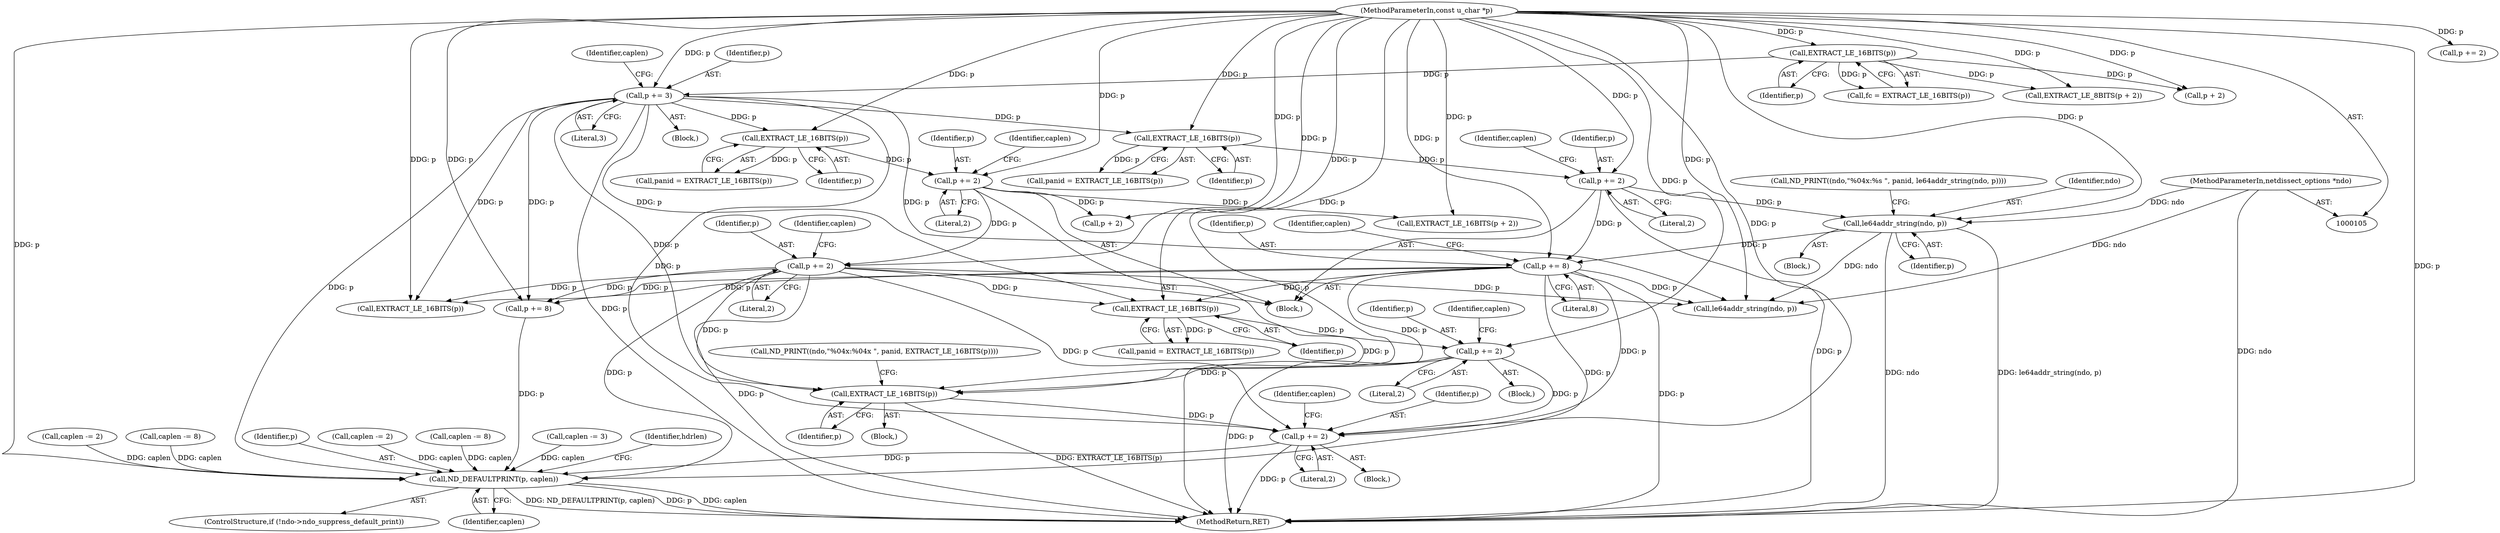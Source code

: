 digraph "0_tcpdump_8512734883227c11568bb35da1d48b9f8466f43f@pointer" {
"1000415" [label="(Call,EXTRACT_LE_16BITS(p))"];
"1000259" [label="(Call,p += 2)"];
"1000224" [label="(Call,p += 2)"];
"1000222" [label="(Call,EXTRACT_LE_16BITS(p))"];
"1000147" [label="(Call,p += 3)"];
"1000108" [label="(MethodParameterIn,const u_char *p)"];
"1000139" [label="(Call,EXTRACT_LE_16BITS(p))"];
"1000319" [label="(Call,p += 8)"];
"1000285" [label="(Call,p += 2)"];
"1000283" [label="(Call,EXTRACT_LE_16BITS(p))"];
"1000316" [label="(Call,le64addr_string(ndo, p))"];
"1000106" [label="(MethodParameterIn,netdissect_options *ndo)"];
"1000384" [label="(Call,p += 2)"];
"1000382" [label="(Call,EXTRACT_LE_16BITS(p))"];
"1000417" [label="(Call,p += 2)"];
"1000498" [label="(Call,ND_DEFAULTPRINT(p, caplen))"];
"1000500" [label="(Identifier,caplen)"];
"1000388" [label="(Identifier,caplen)"];
"1000503" [label="(MethodReturn,RET)"];
"1000137" [label="(Call,fc = EXTRACT_LE_16BITS(p))"];
"1000263" [label="(Identifier,caplen)"];
"1000148" [label="(Identifier,p)"];
"1000286" [label="(Identifier,p)"];
"1000143" [label="(Call,EXTRACT_LE_8BITS(p + 2))"];
"1000151" [label="(Identifier,caplen)"];
"1000380" [label="(Call,panid = EXTRACT_LE_16BITS(p))"];
"1000224" [label="(Call,p += 2)"];
"1000228" [label="(Identifier,caplen)"];
"1000226" [label="(Literal,2)"];
"1000260" [label="(Identifier,p)"];
"1000285" [label="(Call,p += 2)"];
"1000413" [label="(Block,)"];
"1000317" [label="(Identifier,ndo)"];
"1000385" [label="(Identifier,p)"];
"1000408" [label="(Call,ND_PRINT((ndo,\"%04x:%04x \", panid, EXTRACT_LE_16BITS(p))))"];
"1000420" [label="(Call,caplen -= 2)"];
"1000283" [label="(Call,EXTRACT_LE_16BITS(p))"];
"1000340" [label="(Block,)"];
"1000316" [label="(Call,le64addr_string(ndo, p))"];
"1000309" [label="(Call,ND_PRINT((ndo,\"%04x:%s \", panid, le64addr_string(ndo, p))))"];
"1000262" [label="(Call,caplen -= 2)"];
"1000449" [label="(Call,p += 2)"];
"1000368" [label="(Block,)"];
"1000498" [label="(Call,ND_DEFAULTPRINT(p, caplen))"];
"1000499" [label="(Identifier,p)"];
"1000322" [label="(Call,caplen -= 8)"];
"1000314" [label="(Block,)"];
"1000418" [label="(Identifier,p)"];
"1000289" [label="(Identifier,caplen)"];
"1000144" [label="(Call,p + 2)"];
"1000261" [label="(Literal,2)"];
"1000415" [label="(Call,EXTRACT_LE_16BITS(p))"];
"1000417" [label="(Call,p += 2)"];
"1000225" [label="(Identifier,p)"];
"1000281" [label="(Call,panid = EXTRACT_LE_16BITS(p))"];
"1000483" [label="(Call,p += 8)"];
"1000220" [label="(Call,panid = EXTRACT_LE_16BITS(p))"];
"1000287" [label="(Literal,2)"];
"1000318" [label="(Identifier,p)"];
"1000486" [label="(Call,caplen -= 8)"];
"1000320" [label="(Identifier,p)"];
"1000147" [label="(Call,p += 3)"];
"1000416" [label="(Identifier,p)"];
"1000175" [label="(Block,)"];
"1000259" [label="(Call,p += 2)"];
"1000382" [label="(Call,EXTRACT_LE_16BITS(p))"];
"1000421" [label="(Identifier,caplen)"];
"1000150" [label="(Call,caplen -= 3)"];
"1000140" [label="(Identifier,p)"];
"1000256" [label="(Call,p + 2)"];
"1000108" [label="(MethodParameterIn,const u_char *p)"];
"1000419" [label="(Literal,2)"];
"1000222" [label="(Call,EXTRACT_LE_16BITS(p))"];
"1000139" [label="(Call,EXTRACT_LE_16BITS(p))"];
"1000480" [label="(Call,le64addr_string(ndo, p))"];
"1000255" [label="(Call,EXTRACT_LE_16BITS(p + 2))"];
"1000223" [label="(Identifier,p)"];
"1000386" [label="(Literal,2)"];
"1000149" [label="(Literal,3)"];
"1000447" [label="(Call,EXTRACT_LE_16BITS(p))"];
"1000502" [label="(Identifier,hdrlen)"];
"1000319" [label="(Call,p += 8)"];
"1000384" [label="(Call,p += 2)"];
"1000383" [label="(Identifier,p)"];
"1000109" [label="(Block,)"];
"1000323" [label="(Identifier,caplen)"];
"1000321" [label="(Literal,8)"];
"1000284" [label="(Identifier,p)"];
"1000493" [label="(ControlStructure,if (!ndo->ndo_suppress_default_print))"];
"1000106" [label="(MethodParameterIn,netdissect_options *ndo)"];
"1000415" -> "1000413"  [label="AST: "];
"1000415" -> "1000416"  [label="CFG: "];
"1000416" -> "1000415"  [label="AST: "];
"1000408" -> "1000415"  [label="CFG: "];
"1000415" -> "1000503"  [label="DDG: EXTRACT_LE_16BITS(p)"];
"1000259" -> "1000415"  [label="DDG: p"];
"1000147" -> "1000415"  [label="DDG: p"];
"1000319" -> "1000415"  [label="DDG: p"];
"1000384" -> "1000415"  [label="DDG: p"];
"1000108" -> "1000415"  [label="DDG: p"];
"1000415" -> "1000417"  [label="DDG: p"];
"1000259" -> "1000175"  [label="AST: "];
"1000259" -> "1000261"  [label="CFG: "];
"1000260" -> "1000259"  [label="AST: "];
"1000261" -> "1000259"  [label="AST: "];
"1000263" -> "1000259"  [label="CFG: "];
"1000259" -> "1000503"  [label="DDG: p"];
"1000224" -> "1000259"  [label="DDG: p"];
"1000108" -> "1000259"  [label="DDG: p"];
"1000259" -> "1000382"  [label="DDG: p"];
"1000259" -> "1000417"  [label="DDG: p"];
"1000259" -> "1000447"  [label="DDG: p"];
"1000259" -> "1000480"  [label="DDG: p"];
"1000259" -> "1000483"  [label="DDG: p"];
"1000259" -> "1000498"  [label="DDG: p"];
"1000224" -> "1000175"  [label="AST: "];
"1000224" -> "1000226"  [label="CFG: "];
"1000225" -> "1000224"  [label="AST: "];
"1000226" -> "1000224"  [label="AST: "];
"1000228" -> "1000224"  [label="CFG: "];
"1000224" -> "1000503"  [label="DDG: p"];
"1000222" -> "1000224"  [label="DDG: p"];
"1000108" -> "1000224"  [label="DDG: p"];
"1000224" -> "1000255"  [label="DDG: p"];
"1000224" -> "1000256"  [label="DDG: p"];
"1000222" -> "1000220"  [label="AST: "];
"1000222" -> "1000223"  [label="CFG: "];
"1000223" -> "1000222"  [label="AST: "];
"1000220" -> "1000222"  [label="CFG: "];
"1000222" -> "1000220"  [label="DDG: p"];
"1000147" -> "1000222"  [label="DDG: p"];
"1000108" -> "1000222"  [label="DDG: p"];
"1000147" -> "1000109"  [label="AST: "];
"1000147" -> "1000149"  [label="CFG: "];
"1000148" -> "1000147"  [label="AST: "];
"1000149" -> "1000147"  [label="AST: "];
"1000151" -> "1000147"  [label="CFG: "];
"1000147" -> "1000503"  [label="DDG: p"];
"1000108" -> "1000147"  [label="DDG: p"];
"1000139" -> "1000147"  [label="DDG: p"];
"1000147" -> "1000283"  [label="DDG: p"];
"1000147" -> "1000382"  [label="DDG: p"];
"1000147" -> "1000417"  [label="DDG: p"];
"1000147" -> "1000447"  [label="DDG: p"];
"1000147" -> "1000480"  [label="DDG: p"];
"1000147" -> "1000483"  [label="DDG: p"];
"1000147" -> "1000498"  [label="DDG: p"];
"1000108" -> "1000105"  [label="AST: "];
"1000108" -> "1000503"  [label="DDG: p"];
"1000108" -> "1000139"  [label="DDG: p"];
"1000108" -> "1000143"  [label="DDG: p"];
"1000108" -> "1000144"  [label="DDG: p"];
"1000108" -> "1000255"  [label="DDG: p"];
"1000108" -> "1000256"  [label="DDG: p"];
"1000108" -> "1000283"  [label="DDG: p"];
"1000108" -> "1000285"  [label="DDG: p"];
"1000108" -> "1000316"  [label="DDG: p"];
"1000108" -> "1000319"  [label="DDG: p"];
"1000108" -> "1000382"  [label="DDG: p"];
"1000108" -> "1000384"  [label="DDG: p"];
"1000108" -> "1000417"  [label="DDG: p"];
"1000108" -> "1000447"  [label="DDG: p"];
"1000108" -> "1000449"  [label="DDG: p"];
"1000108" -> "1000480"  [label="DDG: p"];
"1000108" -> "1000483"  [label="DDG: p"];
"1000108" -> "1000498"  [label="DDG: p"];
"1000139" -> "1000137"  [label="AST: "];
"1000139" -> "1000140"  [label="CFG: "];
"1000140" -> "1000139"  [label="AST: "];
"1000137" -> "1000139"  [label="CFG: "];
"1000139" -> "1000137"  [label="DDG: p"];
"1000139" -> "1000143"  [label="DDG: p"];
"1000139" -> "1000144"  [label="DDG: p"];
"1000319" -> "1000175"  [label="AST: "];
"1000319" -> "1000321"  [label="CFG: "];
"1000320" -> "1000319"  [label="AST: "];
"1000321" -> "1000319"  [label="AST: "];
"1000323" -> "1000319"  [label="CFG: "];
"1000319" -> "1000503"  [label="DDG: p"];
"1000285" -> "1000319"  [label="DDG: p"];
"1000316" -> "1000319"  [label="DDG: p"];
"1000319" -> "1000382"  [label="DDG: p"];
"1000319" -> "1000417"  [label="DDG: p"];
"1000319" -> "1000447"  [label="DDG: p"];
"1000319" -> "1000480"  [label="DDG: p"];
"1000319" -> "1000483"  [label="DDG: p"];
"1000319" -> "1000498"  [label="DDG: p"];
"1000285" -> "1000175"  [label="AST: "];
"1000285" -> "1000287"  [label="CFG: "];
"1000286" -> "1000285"  [label="AST: "];
"1000287" -> "1000285"  [label="AST: "];
"1000289" -> "1000285"  [label="CFG: "];
"1000285" -> "1000503"  [label="DDG: p"];
"1000283" -> "1000285"  [label="DDG: p"];
"1000285" -> "1000316"  [label="DDG: p"];
"1000283" -> "1000281"  [label="AST: "];
"1000283" -> "1000284"  [label="CFG: "];
"1000284" -> "1000283"  [label="AST: "];
"1000281" -> "1000283"  [label="CFG: "];
"1000283" -> "1000281"  [label="DDG: p"];
"1000316" -> "1000314"  [label="AST: "];
"1000316" -> "1000318"  [label="CFG: "];
"1000317" -> "1000316"  [label="AST: "];
"1000318" -> "1000316"  [label="AST: "];
"1000309" -> "1000316"  [label="CFG: "];
"1000316" -> "1000503"  [label="DDG: le64addr_string(ndo, p)"];
"1000316" -> "1000503"  [label="DDG: ndo"];
"1000106" -> "1000316"  [label="DDG: ndo"];
"1000316" -> "1000480"  [label="DDG: ndo"];
"1000106" -> "1000105"  [label="AST: "];
"1000106" -> "1000503"  [label="DDG: ndo"];
"1000106" -> "1000480"  [label="DDG: ndo"];
"1000384" -> "1000368"  [label="AST: "];
"1000384" -> "1000386"  [label="CFG: "];
"1000385" -> "1000384"  [label="AST: "];
"1000386" -> "1000384"  [label="AST: "];
"1000388" -> "1000384"  [label="CFG: "];
"1000384" -> "1000503"  [label="DDG: p"];
"1000382" -> "1000384"  [label="DDG: p"];
"1000384" -> "1000417"  [label="DDG: p"];
"1000382" -> "1000380"  [label="AST: "];
"1000382" -> "1000383"  [label="CFG: "];
"1000383" -> "1000382"  [label="AST: "];
"1000380" -> "1000382"  [label="CFG: "];
"1000382" -> "1000380"  [label="DDG: p"];
"1000417" -> "1000340"  [label="AST: "];
"1000417" -> "1000419"  [label="CFG: "];
"1000418" -> "1000417"  [label="AST: "];
"1000419" -> "1000417"  [label="AST: "];
"1000421" -> "1000417"  [label="CFG: "];
"1000417" -> "1000503"  [label="DDG: p"];
"1000417" -> "1000498"  [label="DDG: p"];
"1000498" -> "1000493"  [label="AST: "];
"1000498" -> "1000500"  [label="CFG: "];
"1000499" -> "1000498"  [label="AST: "];
"1000500" -> "1000498"  [label="AST: "];
"1000502" -> "1000498"  [label="CFG: "];
"1000498" -> "1000503"  [label="DDG: ND_DEFAULTPRINT(p, caplen)"];
"1000498" -> "1000503"  [label="DDG: p"];
"1000498" -> "1000503"  [label="DDG: caplen"];
"1000483" -> "1000498"  [label="DDG: p"];
"1000150" -> "1000498"  [label="DDG: caplen"];
"1000262" -> "1000498"  [label="DDG: caplen"];
"1000420" -> "1000498"  [label="DDG: caplen"];
"1000322" -> "1000498"  [label="DDG: caplen"];
"1000486" -> "1000498"  [label="DDG: caplen"];
}
